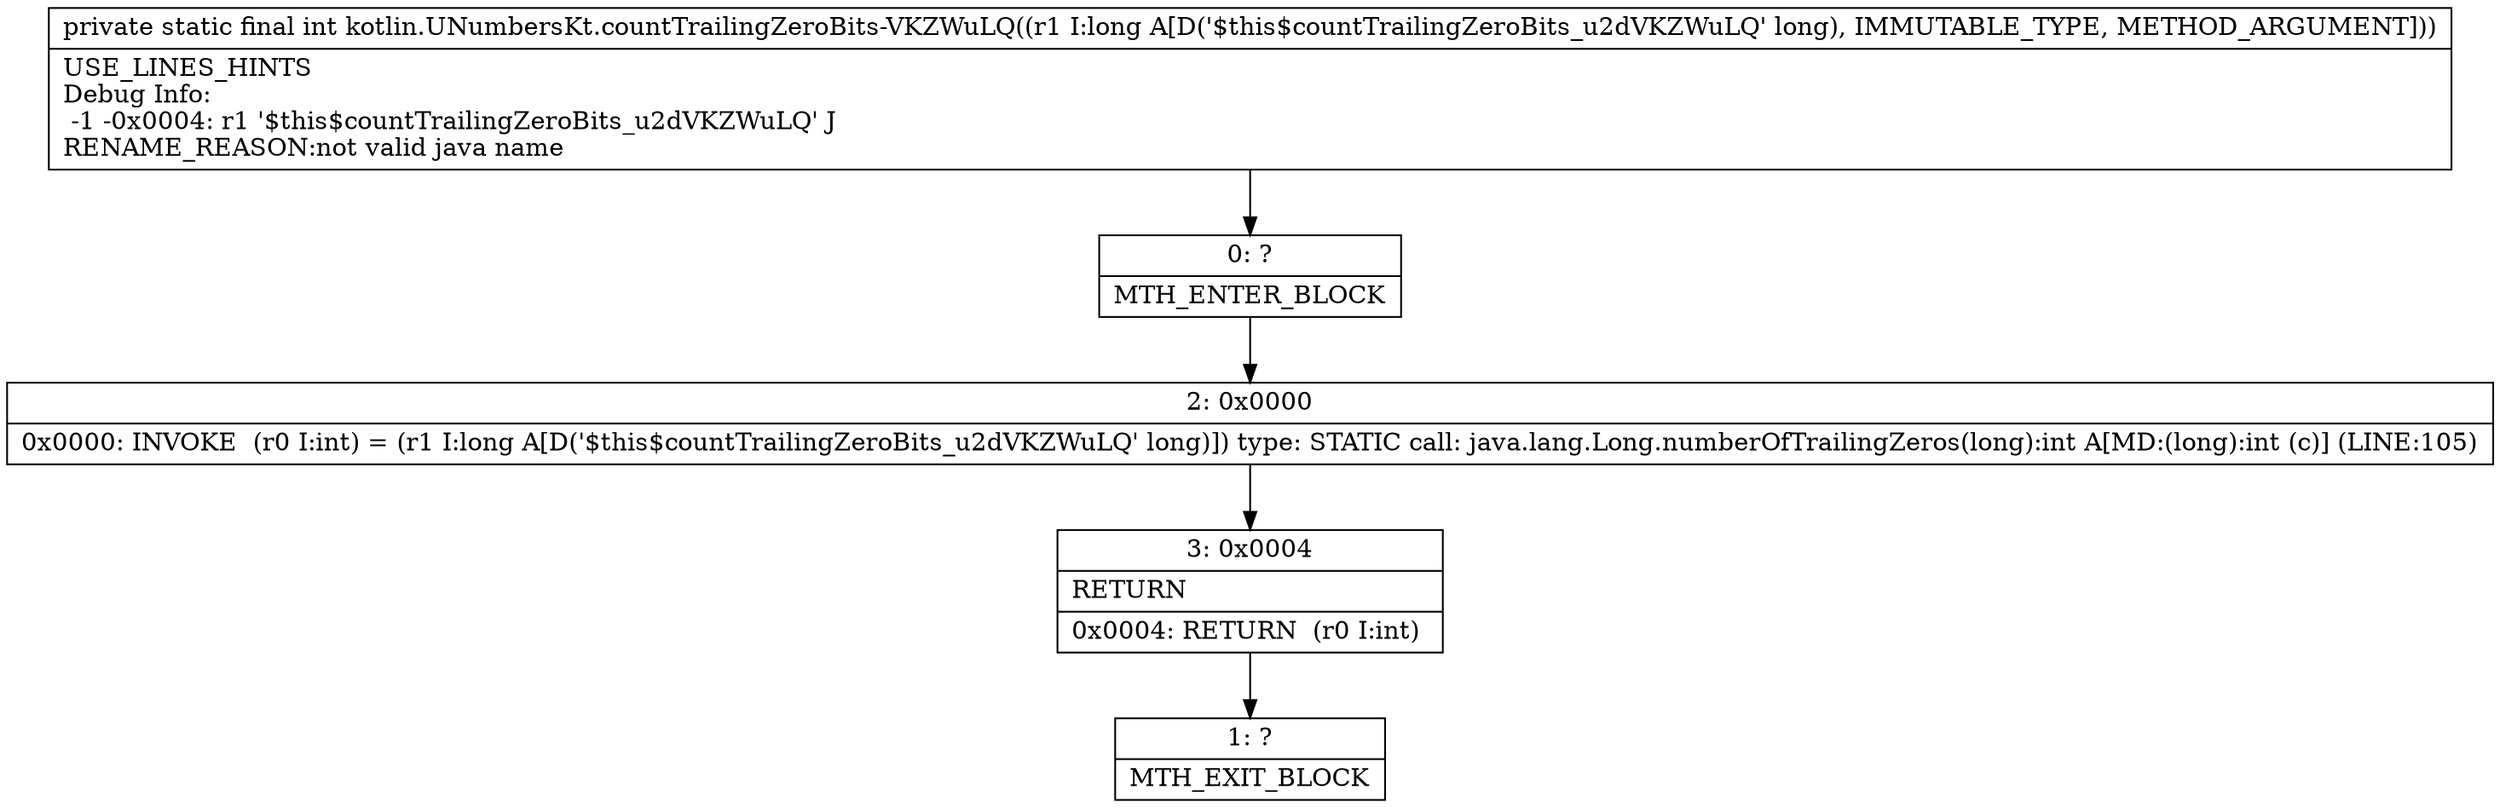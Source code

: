 digraph "CFG forkotlin.UNumbersKt.countTrailingZeroBits\-VKZWuLQ(J)I" {
Node_0 [shape=record,label="{0\:\ ?|MTH_ENTER_BLOCK\l}"];
Node_2 [shape=record,label="{2\:\ 0x0000|0x0000: INVOKE  (r0 I:int) = (r1 I:long A[D('$this$countTrailingZeroBits_u2dVKZWuLQ' long)]) type: STATIC call: java.lang.Long.numberOfTrailingZeros(long):int A[MD:(long):int (c)] (LINE:105)\l}"];
Node_3 [shape=record,label="{3\:\ 0x0004|RETURN\l|0x0004: RETURN  (r0 I:int) \l}"];
Node_1 [shape=record,label="{1\:\ ?|MTH_EXIT_BLOCK\l}"];
MethodNode[shape=record,label="{private static final int kotlin.UNumbersKt.countTrailingZeroBits\-VKZWuLQ((r1 I:long A[D('$this$countTrailingZeroBits_u2dVKZWuLQ' long), IMMUTABLE_TYPE, METHOD_ARGUMENT]))  | USE_LINES_HINTS\lDebug Info:\l  \-1 \-0x0004: r1 '$this$countTrailingZeroBits_u2dVKZWuLQ' J\lRENAME_REASON:not valid java name\l}"];
MethodNode -> Node_0;Node_0 -> Node_2;
Node_2 -> Node_3;
Node_3 -> Node_1;
}


